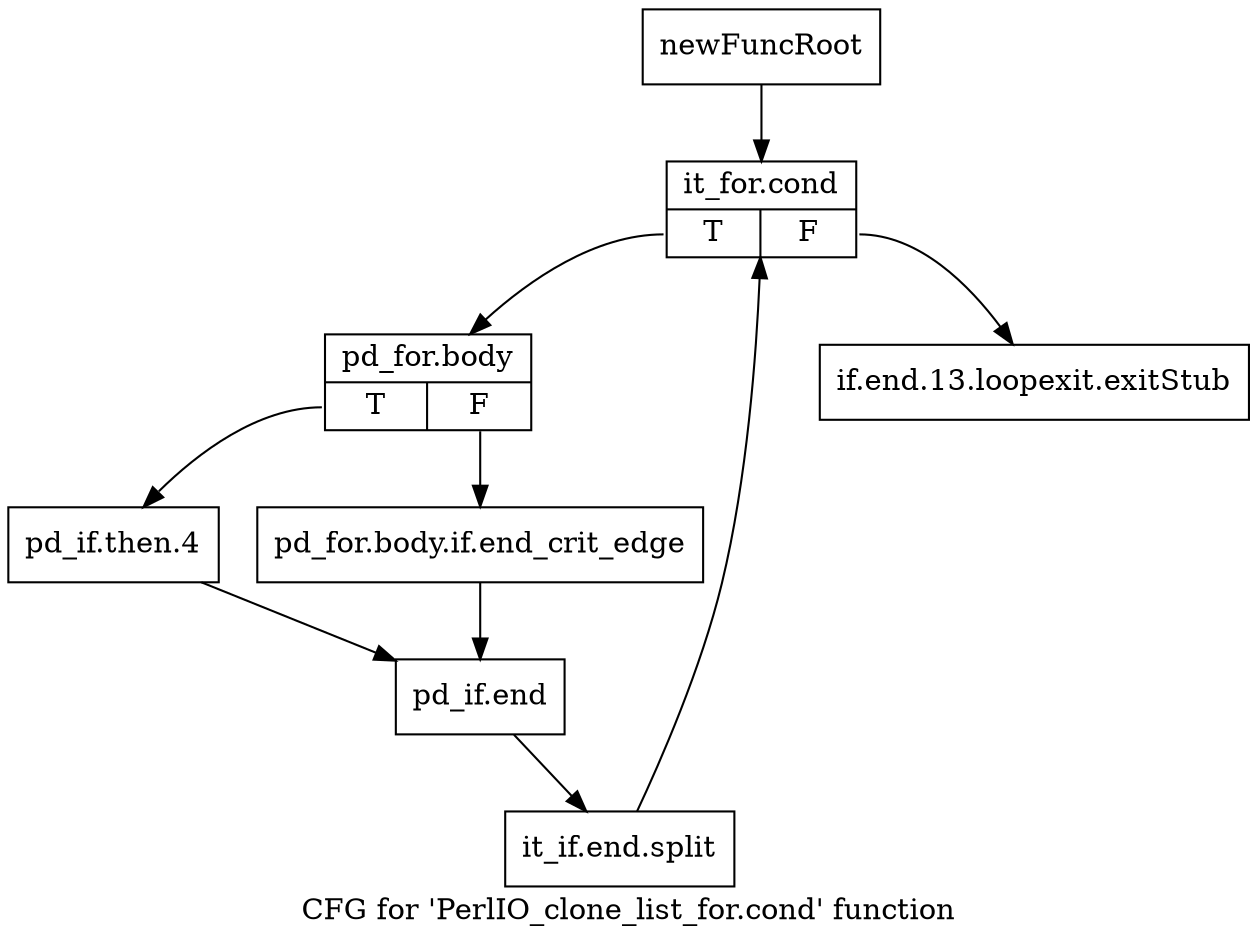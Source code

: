 digraph "CFG for 'PerlIO_clone_list_for.cond' function" {
	label="CFG for 'PerlIO_clone_list_for.cond' function";

	Node0x4d82cc0 [shape=record,label="{newFuncRoot}"];
	Node0x4d82cc0 -> Node0x4d82d60;
	Node0x4d82d10 [shape=record,label="{if.end.13.loopexit.exitStub}"];
	Node0x4d82d60 [shape=record,label="{it_for.cond|{<s0>T|<s1>F}}"];
	Node0x4d82d60:s0 -> Node0x4d82db0;
	Node0x4d82d60:s1 -> Node0x4d82d10;
	Node0x4d82db0 [shape=record,label="{pd_for.body|{<s0>T|<s1>F}}"];
	Node0x4d82db0:s0 -> Node0x4d82e50;
	Node0x4d82db0:s1 -> Node0x4d82e00;
	Node0x4d82e00 [shape=record,label="{pd_for.body.if.end_crit_edge}"];
	Node0x4d82e00 -> Node0x4d82ea0;
	Node0x4d82e50 [shape=record,label="{pd_if.then.4}"];
	Node0x4d82e50 -> Node0x4d82ea0;
	Node0x4d82ea0 [shape=record,label="{pd_if.end}"];
	Node0x4d82ea0 -> Node0x65ba480;
	Node0x65ba480 [shape=record,label="{it_if.end.split}"];
	Node0x65ba480 -> Node0x4d82d60;
}
